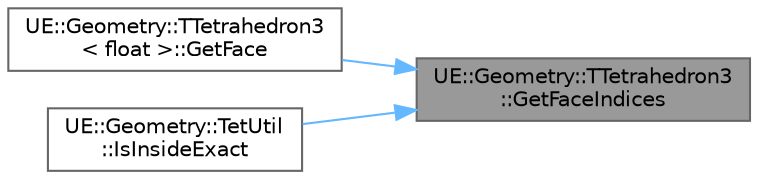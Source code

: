 digraph "UE::Geometry::TTetrahedron3::GetFaceIndices"
{
 // INTERACTIVE_SVG=YES
 // LATEX_PDF_SIZE
  bgcolor="transparent";
  edge [fontname=Helvetica,fontsize=10,labelfontname=Helvetica,labelfontsize=10];
  node [fontname=Helvetica,fontsize=10,shape=box,height=0.2,width=0.4];
  rankdir="RL";
  Node1 [id="Node000001",label="UE::Geometry::TTetrahedron3\l::GetFaceIndices",height=0.2,width=0.4,color="gray40", fillcolor="grey60", style="filled", fontcolor="black",tooltip=" "];
  Node1 -> Node2 [id="edge1_Node000001_Node000002",dir="back",color="steelblue1",style="solid",tooltip=" "];
  Node2 [id="Node000002",label="UE::Geometry::TTetrahedron3\l\< float \>::GetFace",height=0.2,width=0.4,color="grey40", fillcolor="white", style="filled",URL="$db/da7/structUE_1_1Geometry_1_1TTetrahedron3.html#a0790ae2a6ca4dad2238fade44b3fe411",tooltip=" "];
  Node1 -> Node3 [id="edge2_Node000001_Node000003",dir="back",color="steelblue1",style="solid",tooltip=" "];
  Node3 [id="Node000003",label="UE::Geometry::TetUtil\l::IsInsideExact",height=0.2,width=0.4,color="grey40", fillcolor="white", style="filled",URL="$d2/d2a/namespaceUE_1_1Geometry_1_1TetUtil.html#acf82a8e343840c69f7d30a5e7c0d1f52",tooltip=" "];
}
